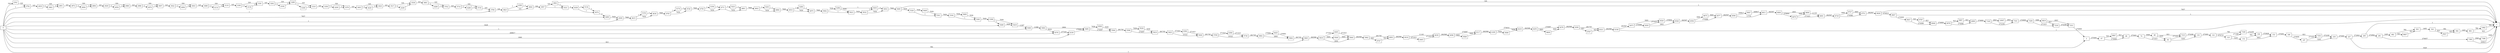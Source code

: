 digraph {
	graph [rankdir=LR]
	node [shape=rectangle]
	2 -> 47 [label=275491]
	47 -> 68 [label=274668]
	47 -> 9847 [label=823]
	68 -> 74 [label=275491]
	74 -> 80 [label=4068]
	74 -> 95 [label=271423]
	80 -> 95 [label=3245]
	80 -> 7315 [label=823]
	95 -> 116 [label=3245]
	95 -> 7315 [label=271423]
	116 -> 122 [label=275491]
	122 -> 123 [label=274725]
	122 -> 7349 [label=766]
	123 -> 132 [label=3245]
	123 -> 7349 [label=271480]
	132 -> 144 [label=582]
	132 -> 153 [label=2663]
	144 -> 153 [label=272828]
	153 -> 180 [label=275491]
	180 -> 197 [label=274668]
	180 -> 7353 [label=823]
	197 -> 218 [label=3245]
	197 -> 7353 [label=271423]
	218 -> 227 [label=275491]
	227 -> 1 [label=3428]
	227 -> 265 [label=272063]
	265 -> 1 [label=1]
	265 -> 281 [label=272062]
	281 -> 482 [label=1405]
	281 -> 7380 [label=270657]
	482 -> 503 [label=582]
	482 -> 9907 [label=823]
	503 -> 543 [label=1405]
	543 -> 564 [label=582]
	543 -> 9927 [label=823]
	564 -> 664 [label=1405]
	664 -> 1 [label=823]
	664 -> 1982 [label=582]
	1982 -> 1 [label=582]
	2761 -> 2762 [label=324]
	2762 -> 2830 [label=325]
	2830 -> 2851 [label=324]
	2830 -> 3983 [label=1]
	2851 -> 2872 [label=325]
	2872 -> 2894 [label=324]
	2872 -> 4004 [label=1]
	2894 -> 2929 [label=325]
	2929 -> 2980 [label=324]
	2929 -> 4054 [label=1]
	2980 -> 2986 [label=325]
	2986 -> 3007 [label=324]
	2986 -> 4074 [label=1]
	3007 -> 3022 [label=325]
	3022 -> 3043 [label=324]
	3022 -> 4094 [label=1]
	3043 -> 3089 [label=325]
	3089 -> 3110 [label=324]
	3089 -> 4114 [label=1]
	3110 -> 3160 [label=325]
	3160 -> 3181 [label=324]
	3160 -> 4134 [label=1]
	3181 -> 3262 [label=325]
	3262 -> 3289 [label=324]
	3262 -> 4160 [label=1]
	3289 -> 3310 [label=324]
	3289 -> 4180 [label=1]
	3310 -> 3358 [label=325]
	3358 -> 3379 [label=324]
	3358 -> 4200 [label=1]
	3379 -> 3403 [label=325]
	3403 -> 3424 [label=324]
	3403 -> 4220 [label=1]
	3424 -> 3517 [label=325]
	3517 -> 3538 [label=324]
	3517 -> 4240 [label=1]
	3538 -> 3681 [label=325]
	3681 -> 3702 [label=324]
	3681 -> 4260 [label=1]
	3702 -> 3714 [label=325]
	3714 -> 3735 [label=324]
	3714 -> 4280 [label=1]
	3735 -> 3784 [label=325]
	3784 -> 3823 [label=326]
	3823 -> 3844 [label=325]
	3823 -> 4300 [label=1]
	3844 -> 3957 [label=326]
	3957 -> 3963 [label=325]
	3957 -> 4321 [label=1]
	3963 -> 1 [label=324]
	3963 -> 4321 [label=1]
	3983 -> 2851 [label=1]
	4004 -> 2894 [label=1]
	4054 -> 2980 [label=1]
	4074 -> 3007 [label=1]
	4094 -> 3043 [label=1]
	4114 -> 3110 [label=1]
	4134 -> 3181 [label=1]
	4160 -> 3289 [label=1]
	4180 -> 3310 [label=1]
	4200 -> 3379 [label=1]
	4220 -> 3424 [label=1]
	4240 -> 3538 [label=1]
	4260 -> 3702 [label=1]
	4280 -> 3735 [label=1]
	4300 -> 3844 [label=1]
	4321 -> 4438 [label=2]
	4438 -> 4474 [label=1]
	4438 -> 5134 [label=1]
	4474 -> 4490 [label=2]
	4490 -> 4509 [label=7659]
	4509 -> 4615 [label=7660]
	4615 -> 4636 [label=7659]
	4615 -> 5154 [label=1]
	4636 -> 4705 [label=7660]
	4705 -> 4726 [label=7659]
	4705 -> 5174 [label=1]
	4726 -> 4750 [label=7660]
	4750 -> 4771 [label=7659]
	4750 -> 5194 [label=1]
	4771 -> 4801 [label=7659]
	4771 -> 5223 [label=1]
	4801 -> 4843 [label=7660]
	4843 -> 4864 [label=7659]
	4843 -> 5243 [label=1]
	4864 -> 4933 [label=7660]
	4933 -> 4975 [label=7659]
	4933 -> 5284 [label=1]
	4975 -> 5002 [label=7660]
	5002 -> 5023 [label=1]
	5002 -> 5296 [label=7659]
	5023 -> 5032 [label=7659]
	5032 -> 5035 [label=1]
	5032 -> 5053 [label=7658]
	5035 -> 5053 [label=2]
	5053 -> 5085 [label=7660]
	5085 -> 1 [label=1]
	5085 -> 5320 [label=7659]
	5134 -> 4474 [label=1]
	5154 -> 4636 [label=1]
	5174 -> 4726 [label=1]
	5194 -> 4771 [label=1]
	5223 -> 4801 [label=1]
	5243 -> 4864 [label=1]
	5284 -> 4975 [label=1]
	5296 -> 5035 [label=1]
	5296 -> 5023 [label=7658]
	5320 -> 5341 [label=1]
	5320 -> 9449 [label=7658]
	5341 -> 5344 [label=7659]
	5344 -> 5365 [label=1]
	5344 -> 9469 [label=7658]
	5365 -> 5398 [label=7659]
	5398 -> 5408 [label=1]
	5398 -> 5419 [label=7658]
	5408 -> 5419 [label=3429]
	5419 -> 5446 [label=11087]
	5446 -> 5464 [label=11088]
	5464 -> 5485 [label=2664]
	5464 -> 9376 [label=8424]
	5485 -> 5506 [label=274087]
	5485 -> 9509 [label=7658]
	5506 -> 5598 [label=281745]
	5598 -> 5619 [label=274087]
	5598 -> 9529 [label=7658]
	5619 -> 5625 [label=281745]
	5625 -> 5646 [label=10322]
	5625 -> 6364 [label=271423]
	5646 -> 5709 [label=281745]
	5709 -> 5730 [label=10322]
	5709 -> 6384 [label=271423]
	5730 -> 5802 [label=281745]
	5802 -> 5844 [label=2664]
	5802 -> 6425 [label=279081]
	5844 -> 5845 [label=281745]
	5845 -> 5919 [label=282568]
	5919 -> 5940 [label=2664]
	5919 -> 6445 [label=271423]
	5919 -> 9549 [label=8481]
	5940 -> 5982 [label=282568]
	5982 -> 6003 [label=281745]
	5982 -> 9747 [label=823]
	6003 -> 6018 [label=282568]
	6018 -> 6039 [label=11145]
	6018 -> 6465 [label=271423]
	6039 -> 6096 [label=282568]
	6096 -> 6117 [label=274087]
	6096 -> 9569 [label=8481]
	6117 -> 6189 [label=282568]
	6189 -> 6210 [label=274910]
	6189 -> 9589 [label=7658]
	6210 -> 6255 [label=282568]
	6255 -> 6276 [label=274087]
	6255 -> 9609 [label=8481]
	6276 -> 6300 [label=282568]
	6300 -> 6321 [label=281745]
	6300 -> 9767 [label=823]
	6321 -> 6338 [label=282568]
	6338 -> 1 [label=1]
	6338 -> 6473 [label=282567]
	6339 -> 5485 [label=279081]
	6364 -> 5646 [label=271423]
	6384 -> 5730 [label=271423]
	6425 -> 5844 [label=279081]
	6445 -> 5940 [label=271423]
	6465 -> 6039 [label=271423]
	6473 -> 6505 [label=274086]
	6473 -> 6520 [label=8481]
	6505 -> 6520 [label=271423]
	6505 -> 6526 [label=2663]
	6520 -> 6526 [label=279904]
	6526 -> 6556 [label=282567]
	6556 -> 6577 [label=274086]
	6556 -> 9675 [label=8481]
	6577 -> 6590 [label=282567]
	6590 -> 6611 [label=13750]
	6590 -> 9947 [label=268817]
	6611 -> 6664 [label=282567]
	6664 -> 6670 [label=279904]
	6664 -> 9690 [label=2663]
	6670 -> 6691 [label=271423]
	6670 -> 9690 [label=8481]
	6691 -> 6718 [label=282567]
	6718 -> 6751 [label=274086]
	6718 -> 9727 [label=8481]
	6751 -> 6828 [label=282567]
	6828 -> 1 [label=7657]
	6828 -> 6847 [label=274910]
	6847 -> 1 [label=1]
	6847 -> 6927 [label=274909]
	6927 -> 6948 [label=274086]
	6927 -> 9787 [label=823]
	6948 -> 6978 [label=274909]
	6978 -> 6999 [label=274086]
	6978 -> 9807 [label=823]
	6999 -> 7140 [label=274909]
	7140 -> 7161 [label=272246]
	7140 -> 10007 [label=2663]
	7161 -> 7209 [label=274909]
	7209 -> 7230 [label=271423]
	7209 -> 9819 [label=3486]
	7230 -> 7251 [label=272246]
	7251 -> 2 [label=274909]
	7315 -> 116 [label=272246]
	7349 -> 144 [label=272246]
	7353 -> 218 [label=272246]
	7380 -> 1 [label=268817]
	7380 -> 7386 [label=1840]
	7386 -> 1 [label=1840]
	9376 -> 6339 [label=277241]
	9449 -> 5341 [label=7658]
	9469 -> 5365 [label=7658]
	9509 -> 5506 [label=7658]
	9529 -> 5619 [label=7658]
	9549 -> 5940 [label=8481]
	9569 -> 6117 [label=8481]
	9589 -> 6210 [label=7658]
	9609 -> 6276 [label=8481]
	9675 -> 6577 [label=8481]
	9690 -> 6691 [label=11144]
	9727 -> 6751 [label=8481]
	9747 -> 6003 [label=823]
	9767 -> 6321 [label=823]
	9787 -> 6948 [label=823]
	9807 -> 6999 [label=823]
	9819 -> 7230 [label=823]
	9819 -> 7251 [label=2663]
	9847 -> 68 [label=823]
	9907 -> 503 [label=823]
	9927 -> 564 [label=823]
	9947 -> 6611 [label=268817]
	10007 -> 7161 [label=2663]
	0 -> 2 [label=582]
	0 -> 2762 [label=1]
	0 -> 3784 [label=1]
	0 -> 6339 [label=1840]
	0 -> 5446 [label=1]
	0 -> 5408 [label=3428]
	0 -> 4490 [label=7657]
	0 -> 5845 [label=823]
	0 -> 4509 [label=1]
	0 -> 9376 [label=268817]
	0 -> 2761 [label=324]
	0 -> 1 [label=1]
}
